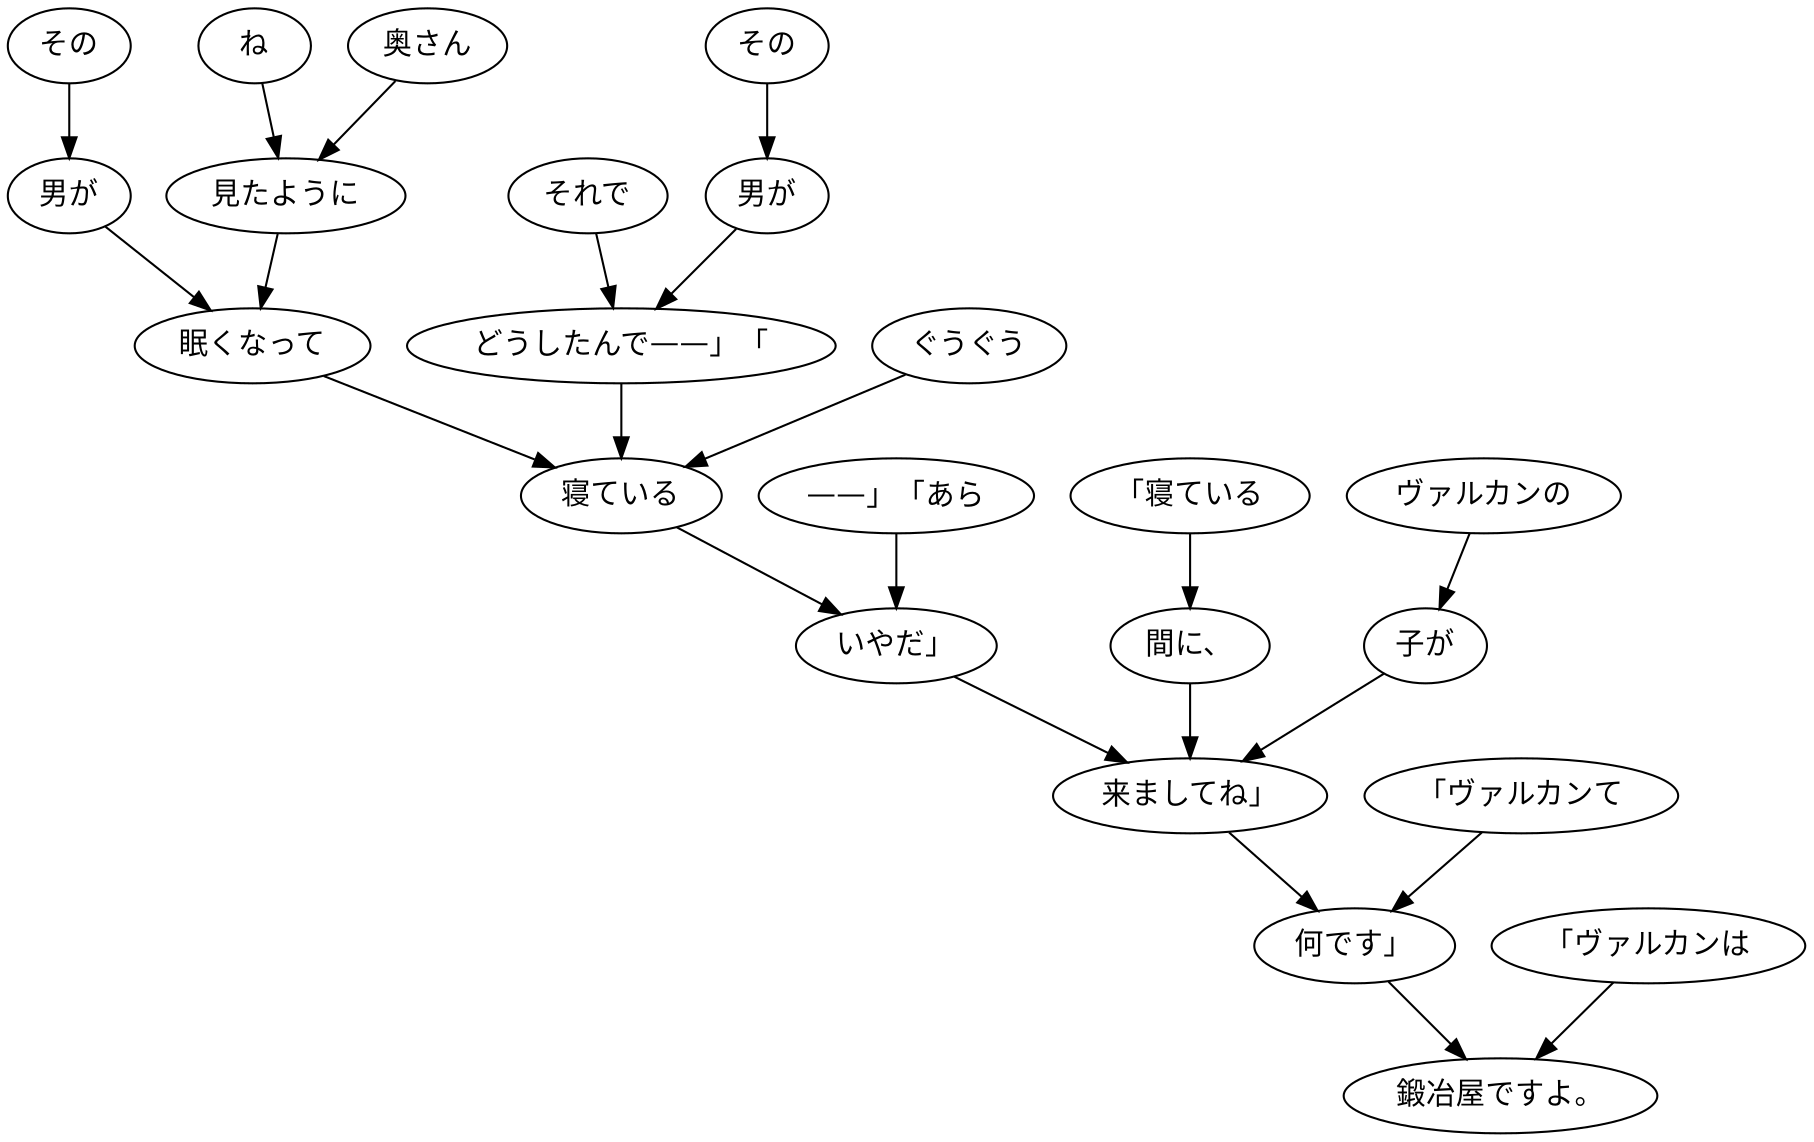 digraph graph3437 {
	node0 [label="それで"];
	node1 [label="その"];
	node2 [label="男が"];
	node3 [label="どうしたんで——」「"];
	node4 [label="その"];
	node5 [label="男が"];
	node6 [label="ね"];
	node7 [label="奥さん"];
	node8 [label="見たように"];
	node9 [label="眠くなって"];
	node10 [label="ぐうぐう"];
	node11 [label="寝ている"];
	node12 [label="——」「あら"];
	node13 [label="いやだ」"];
	node14 [label="「寝ている"];
	node15 [label="間に、"];
	node16 [label="ヴァルカンの"];
	node17 [label="子が"];
	node18 [label="来ましてね」"];
	node19 [label="「ヴァルカンて"];
	node20 [label="何です」"];
	node21 [label="「ヴァルカンは"];
	node22 [label="鍛冶屋ですよ。"];
	node0 -> node3;
	node1 -> node2;
	node2 -> node3;
	node3 -> node11;
	node4 -> node5;
	node5 -> node9;
	node6 -> node8;
	node7 -> node8;
	node8 -> node9;
	node9 -> node11;
	node10 -> node11;
	node11 -> node13;
	node12 -> node13;
	node13 -> node18;
	node14 -> node15;
	node15 -> node18;
	node16 -> node17;
	node17 -> node18;
	node18 -> node20;
	node19 -> node20;
	node20 -> node22;
	node21 -> node22;
}
